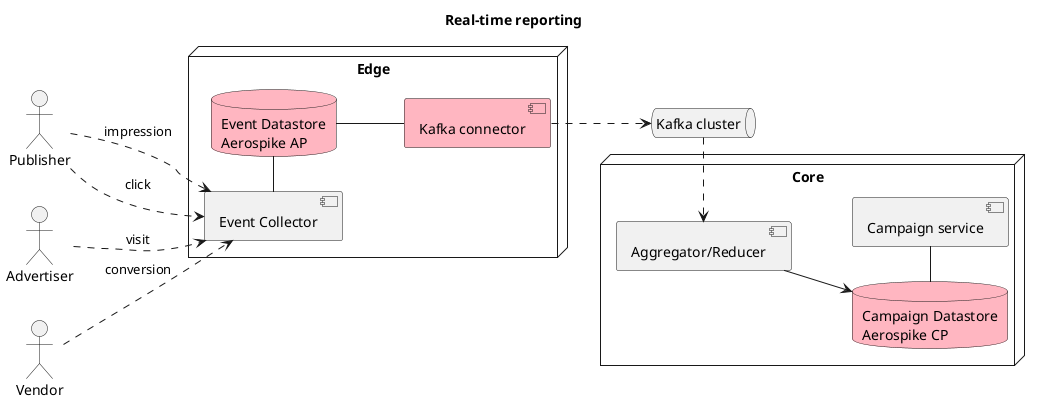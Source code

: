 @startuml
skinparam componentStyle uml2
left to right direction
title Real-time reporting
actor Publisher
node "Core" {
    component "Aggregator/Reducer" as ar
    component "Campaign service" as campaignService
    database "Campaign Datastore\nAerospike CP" as coreAS #LightPink
    coreAS -right- campaignService
}

queue "Kafka cluster" as Kafka

node "Edge" {
    component "Event Collector" as eventEUuk
    database "Event Datastore\nAerospike AP" as edgeEUuk #LightPink
    component "Kafka connector" as edgeKafkaCon #LightPink
    eventEUuk -r- edgeEUuk
    edgeEUuk -d- edgeKafkaCon
}
Publisher ..> eventEUuk: impression
Publisher ..> eventEUuk: click
Advertiser ..> eventEUuk: visit
Vendor ..> eventEUuk: conversion
edgeKafkaCon .d.> Kafka
Kafka .r.> ar 
ar -d-> coreAS
@enduml